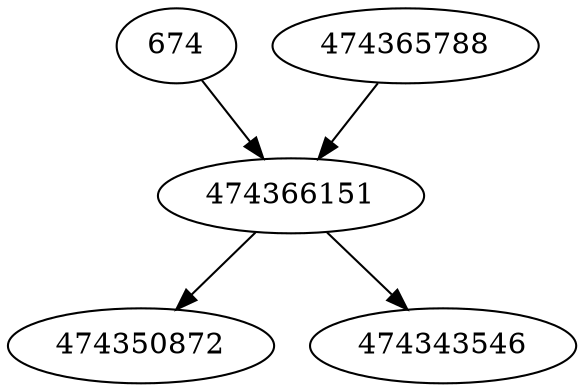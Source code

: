 strict digraph  {
674;
474366151;
474350872;
474343546;
474365788;
674 -> 474366151;
474366151 -> 474343546;
474366151 -> 474350872;
474365788 -> 474366151;
}
